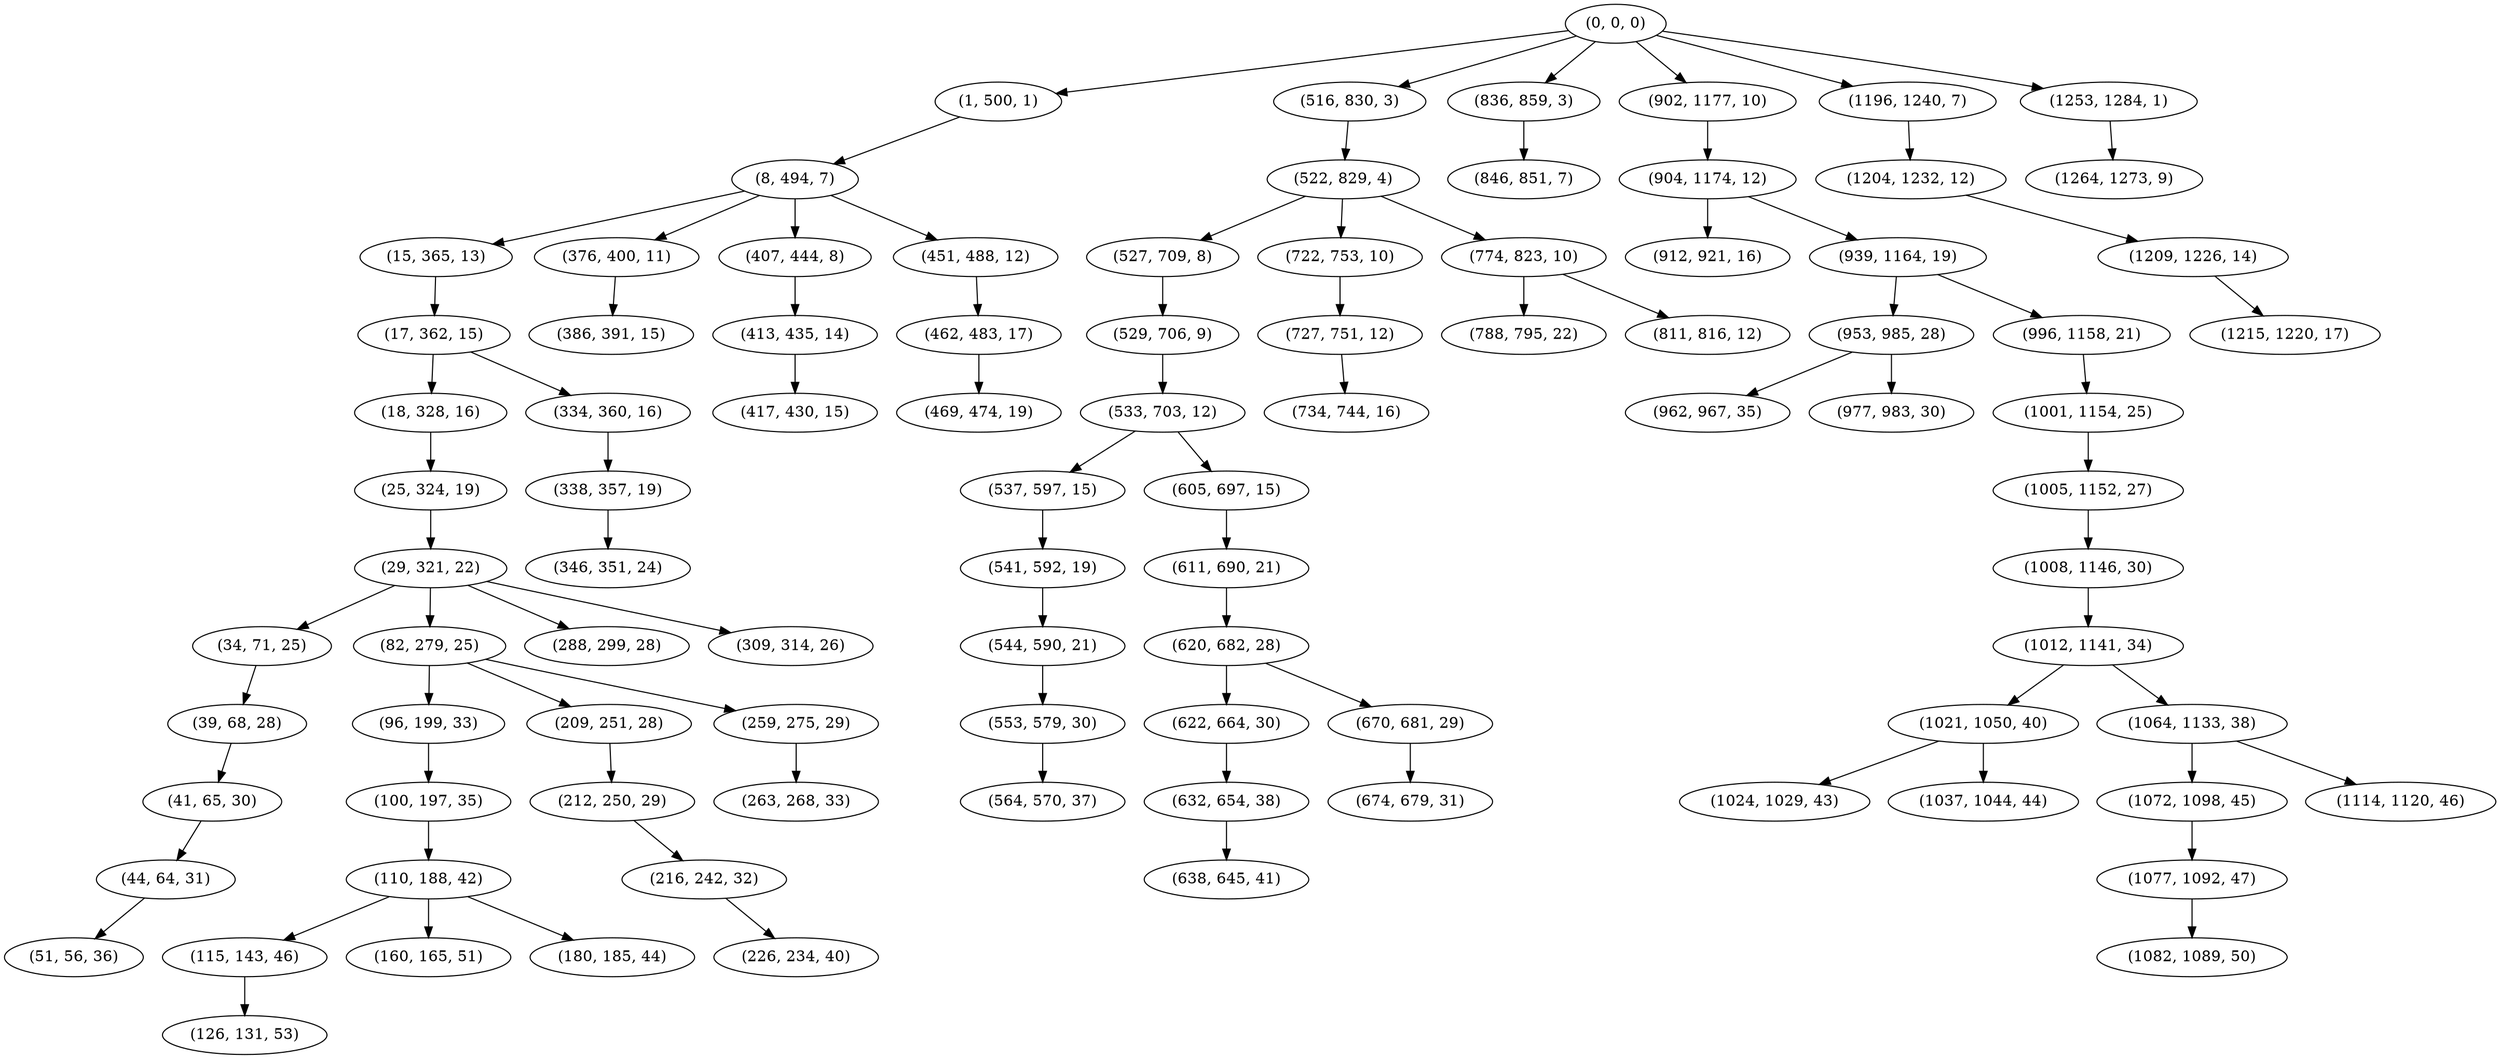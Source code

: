 digraph tree {
    "(0, 0, 0)";
    "(1, 500, 1)";
    "(8, 494, 7)";
    "(15, 365, 13)";
    "(17, 362, 15)";
    "(18, 328, 16)";
    "(25, 324, 19)";
    "(29, 321, 22)";
    "(34, 71, 25)";
    "(39, 68, 28)";
    "(41, 65, 30)";
    "(44, 64, 31)";
    "(51, 56, 36)";
    "(82, 279, 25)";
    "(96, 199, 33)";
    "(100, 197, 35)";
    "(110, 188, 42)";
    "(115, 143, 46)";
    "(126, 131, 53)";
    "(160, 165, 51)";
    "(180, 185, 44)";
    "(209, 251, 28)";
    "(212, 250, 29)";
    "(216, 242, 32)";
    "(226, 234, 40)";
    "(259, 275, 29)";
    "(263, 268, 33)";
    "(288, 299, 28)";
    "(309, 314, 26)";
    "(334, 360, 16)";
    "(338, 357, 19)";
    "(346, 351, 24)";
    "(376, 400, 11)";
    "(386, 391, 15)";
    "(407, 444, 8)";
    "(413, 435, 14)";
    "(417, 430, 15)";
    "(451, 488, 12)";
    "(462, 483, 17)";
    "(469, 474, 19)";
    "(516, 830, 3)";
    "(522, 829, 4)";
    "(527, 709, 8)";
    "(529, 706, 9)";
    "(533, 703, 12)";
    "(537, 597, 15)";
    "(541, 592, 19)";
    "(544, 590, 21)";
    "(553, 579, 30)";
    "(564, 570, 37)";
    "(605, 697, 15)";
    "(611, 690, 21)";
    "(620, 682, 28)";
    "(622, 664, 30)";
    "(632, 654, 38)";
    "(638, 645, 41)";
    "(670, 681, 29)";
    "(674, 679, 31)";
    "(722, 753, 10)";
    "(727, 751, 12)";
    "(734, 744, 16)";
    "(774, 823, 10)";
    "(788, 795, 22)";
    "(811, 816, 12)";
    "(836, 859, 3)";
    "(846, 851, 7)";
    "(902, 1177, 10)";
    "(904, 1174, 12)";
    "(912, 921, 16)";
    "(939, 1164, 19)";
    "(953, 985, 28)";
    "(962, 967, 35)";
    "(977, 983, 30)";
    "(996, 1158, 21)";
    "(1001, 1154, 25)";
    "(1005, 1152, 27)";
    "(1008, 1146, 30)";
    "(1012, 1141, 34)";
    "(1021, 1050, 40)";
    "(1024, 1029, 43)";
    "(1037, 1044, 44)";
    "(1064, 1133, 38)";
    "(1072, 1098, 45)";
    "(1077, 1092, 47)";
    "(1082, 1089, 50)";
    "(1114, 1120, 46)";
    "(1196, 1240, 7)";
    "(1204, 1232, 12)";
    "(1209, 1226, 14)";
    "(1215, 1220, 17)";
    "(1253, 1284, 1)";
    "(1264, 1273, 9)";
    "(0, 0, 0)" -> "(1, 500, 1)";
    "(0, 0, 0)" -> "(516, 830, 3)";
    "(0, 0, 0)" -> "(836, 859, 3)";
    "(0, 0, 0)" -> "(902, 1177, 10)";
    "(0, 0, 0)" -> "(1196, 1240, 7)";
    "(0, 0, 0)" -> "(1253, 1284, 1)";
    "(1, 500, 1)" -> "(8, 494, 7)";
    "(8, 494, 7)" -> "(15, 365, 13)";
    "(8, 494, 7)" -> "(376, 400, 11)";
    "(8, 494, 7)" -> "(407, 444, 8)";
    "(8, 494, 7)" -> "(451, 488, 12)";
    "(15, 365, 13)" -> "(17, 362, 15)";
    "(17, 362, 15)" -> "(18, 328, 16)";
    "(17, 362, 15)" -> "(334, 360, 16)";
    "(18, 328, 16)" -> "(25, 324, 19)";
    "(25, 324, 19)" -> "(29, 321, 22)";
    "(29, 321, 22)" -> "(34, 71, 25)";
    "(29, 321, 22)" -> "(82, 279, 25)";
    "(29, 321, 22)" -> "(288, 299, 28)";
    "(29, 321, 22)" -> "(309, 314, 26)";
    "(34, 71, 25)" -> "(39, 68, 28)";
    "(39, 68, 28)" -> "(41, 65, 30)";
    "(41, 65, 30)" -> "(44, 64, 31)";
    "(44, 64, 31)" -> "(51, 56, 36)";
    "(82, 279, 25)" -> "(96, 199, 33)";
    "(82, 279, 25)" -> "(209, 251, 28)";
    "(82, 279, 25)" -> "(259, 275, 29)";
    "(96, 199, 33)" -> "(100, 197, 35)";
    "(100, 197, 35)" -> "(110, 188, 42)";
    "(110, 188, 42)" -> "(115, 143, 46)";
    "(110, 188, 42)" -> "(160, 165, 51)";
    "(110, 188, 42)" -> "(180, 185, 44)";
    "(115, 143, 46)" -> "(126, 131, 53)";
    "(209, 251, 28)" -> "(212, 250, 29)";
    "(212, 250, 29)" -> "(216, 242, 32)";
    "(216, 242, 32)" -> "(226, 234, 40)";
    "(259, 275, 29)" -> "(263, 268, 33)";
    "(334, 360, 16)" -> "(338, 357, 19)";
    "(338, 357, 19)" -> "(346, 351, 24)";
    "(376, 400, 11)" -> "(386, 391, 15)";
    "(407, 444, 8)" -> "(413, 435, 14)";
    "(413, 435, 14)" -> "(417, 430, 15)";
    "(451, 488, 12)" -> "(462, 483, 17)";
    "(462, 483, 17)" -> "(469, 474, 19)";
    "(516, 830, 3)" -> "(522, 829, 4)";
    "(522, 829, 4)" -> "(527, 709, 8)";
    "(522, 829, 4)" -> "(722, 753, 10)";
    "(522, 829, 4)" -> "(774, 823, 10)";
    "(527, 709, 8)" -> "(529, 706, 9)";
    "(529, 706, 9)" -> "(533, 703, 12)";
    "(533, 703, 12)" -> "(537, 597, 15)";
    "(533, 703, 12)" -> "(605, 697, 15)";
    "(537, 597, 15)" -> "(541, 592, 19)";
    "(541, 592, 19)" -> "(544, 590, 21)";
    "(544, 590, 21)" -> "(553, 579, 30)";
    "(553, 579, 30)" -> "(564, 570, 37)";
    "(605, 697, 15)" -> "(611, 690, 21)";
    "(611, 690, 21)" -> "(620, 682, 28)";
    "(620, 682, 28)" -> "(622, 664, 30)";
    "(620, 682, 28)" -> "(670, 681, 29)";
    "(622, 664, 30)" -> "(632, 654, 38)";
    "(632, 654, 38)" -> "(638, 645, 41)";
    "(670, 681, 29)" -> "(674, 679, 31)";
    "(722, 753, 10)" -> "(727, 751, 12)";
    "(727, 751, 12)" -> "(734, 744, 16)";
    "(774, 823, 10)" -> "(788, 795, 22)";
    "(774, 823, 10)" -> "(811, 816, 12)";
    "(836, 859, 3)" -> "(846, 851, 7)";
    "(902, 1177, 10)" -> "(904, 1174, 12)";
    "(904, 1174, 12)" -> "(912, 921, 16)";
    "(904, 1174, 12)" -> "(939, 1164, 19)";
    "(939, 1164, 19)" -> "(953, 985, 28)";
    "(939, 1164, 19)" -> "(996, 1158, 21)";
    "(953, 985, 28)" -> "(962, 967, 35)";
    "(953, 985, 28)" -> "(977, 983, 30)";
    "(996, 1158, 21)" -> "(1001, 1154, 25)";
    "(1001, 1154, 25)" -> "(1005, 1152, 27)";
    "(1005, 1152, 27)" -> "(1008, 1146, 30)";
    "(1008, 1146, 30)" -> "(1012, 1141, 34)";
    "(1012, 1141, 34)" -> "(1021, 1050, 40)";
    "(1012, 1141, 34)" -> "(1064, 1133, 38)";
    "(1021, 1050, 40)" -> "(1024, 1029, 43)";
    "(1021, 1050, 40)" -> "(1037, 1044, 44)";
    "(1064, 1133, 38)" -> "(1072, 1098, 45)";
    "(1064, 1133, 38)" -> "(1114, 1120, 46)";
    "(1072, 1098, 45)" -> "(1077, 1092, 47)";
    "(1077, 1092, 47)" -> "(1082, 1089, 50)";
    "(1196, 1240, 7)" -> "(1204, 1232, 12)";
    "(1204, 1232, 12)" -> "(1209, 1226, 14)";
    "(1209, 1226, 14)" -> "(1215, 1220, 17)";
    "(1253, 1284, 1)" -> "(1264, 1273, 9)";
}
